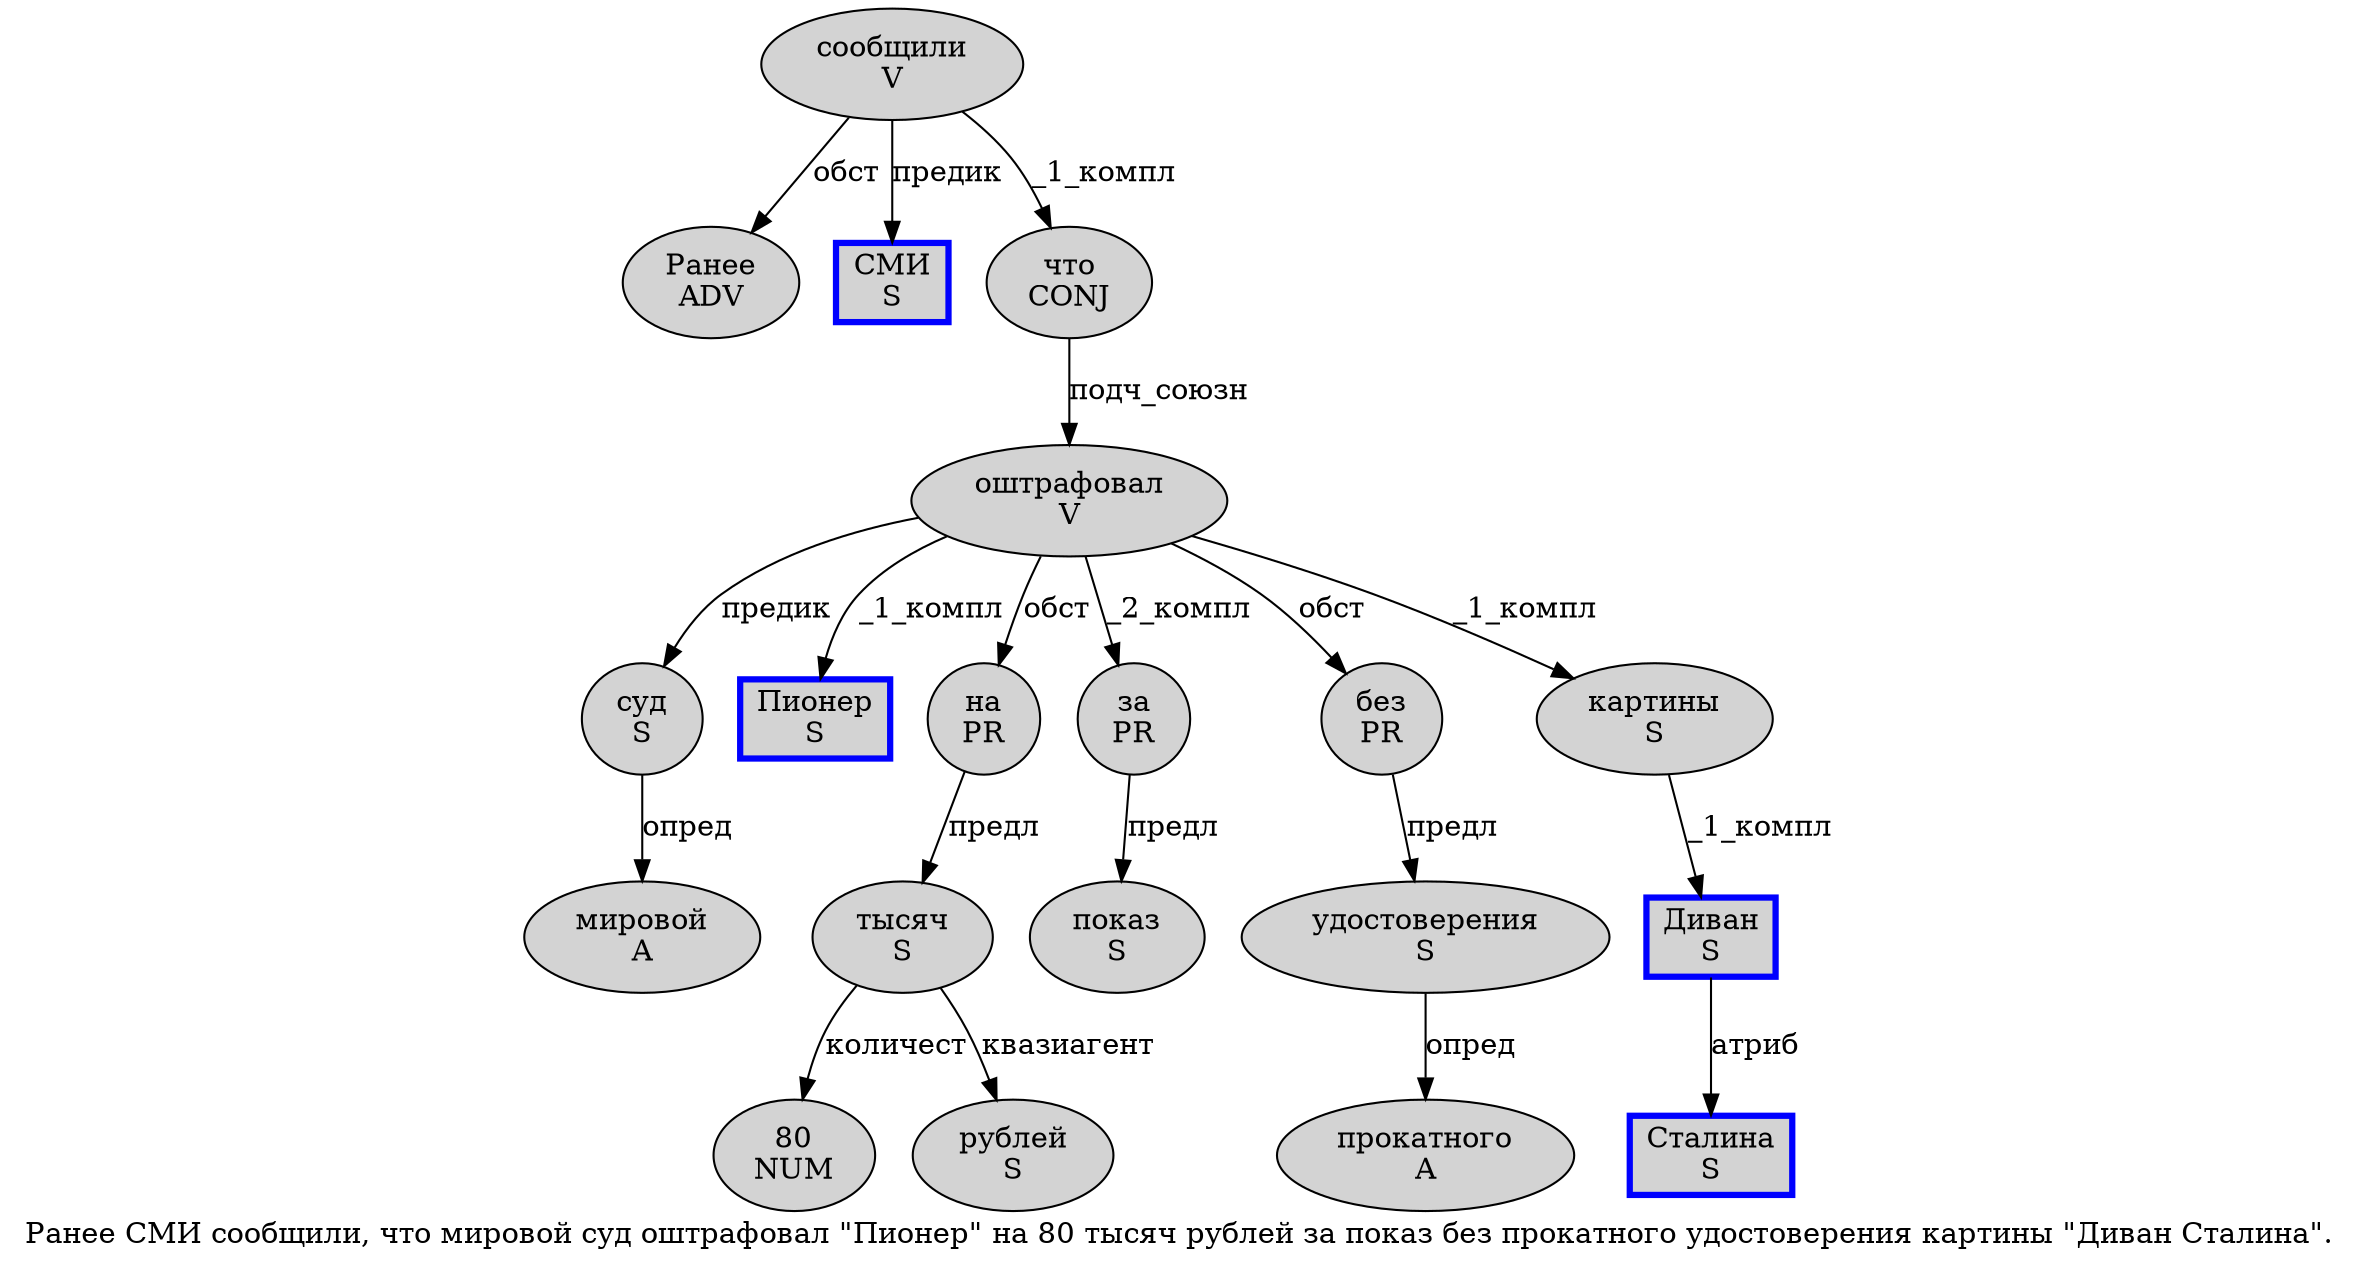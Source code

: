 digraph SENTENCE_419 {
	graph [label="Ранее СМИ сообщили, что мировой суд оштрафовал \"Пионер\" на 80 тысяч рублей за показ без прокатного удостоверения картины \"Диван Сталина\"."]
	node [style=filled]
		0 [label="Ранее
ADV" color="" fillcolor=lightgray penwidth=1 shape=ellipse]
		1 [label="СМИ
S" color=blue fillcolor=lightgray penwidth=3 shape=box]
		2 [label="сообщили
V" color="" fillcolor=lightgray penwidth=1 shape=ellipse]
		4 [label="что
CONJ" color="" fillcolor=lightgray penwidth=1 shape=ellipse]
		5 [label="мировой
A" color="" fillcolor=lightgray penwidth=1 shape=ellipse]
		6 [label="суд
S" color="" fillcolor=lightgray penwidth=1 shape=ellipse]
		7 [label="оштрафовал
V" color="" fillcolor=lightgray penwidth=1 shape=ellipse]
		9 [label="Пионер
S" color=blue fillcolor=lightgray penwidth=3 shape=box]
		11 [label="на
PR" color="" fillcolor=lightgray penwidth=1 shape=ellipse]
		12 [label="80
NUM" color="" fillcolor=lightgray penwidth=1 shape=ellipse]
		13 [label="тысяч
S" color="" fillcolor=lightgray penwidth=1 shape=ellipse]
		14 [label="рублей
S" color="" fillcolor=lightgray penwidth=1 shape=ellipse]
		15 [label="за
PR" color="" fillcolor=lightgray penwidth=1 shape=ellipse]
		16 [label="показ
S" color="" fillcolor=lightgray penwidth=1 shape=ellipse]
		17 [label="без
PR" color="" fillcolor=lightgray penwidth=1 shape=ellipse]
		18 [label="прокатного
A" color="" fillcolor=lightgray penwidth=1 shape=ellipse]
		19 [label="удостоверения
S" color="" fillcolor=lightgray penwidth=1 shape=ellipse]
		20 [label="картины
S" color="" fillcolor=lightgray penwidth=1 shape=ellipse]
		22 [label="Диван
S" color=blue fillcolor=lightgray penwidth=3 shape=box]
		23 [label="Сталина
S" color=blue fillcolor=lightgray penwidth=3 shape=box]
			2 -> 0 [label="обст"]
			2 -> 1 [label="предик"]
			2 -> 4 [label="_1_компл"]
			4 -> 7 [label="подч_союзн"]
			13 -> 12 [label="количест"]
			13 -> 14 [label="квазиагент"]
			22 -> 23 [label="атриб"]
			17 -> 19 [label="предл"]
			15 -> 16 [label="предл"]
			19 -> 18 [label="опред"]
			6 -> 5 [label="опред"]
			11 -> 13 [label="предл"]
			7 -> 6 [label="предик"]
			7 -> 9 [label="_1_компл"]
			7 -> 11 [label="обст"]
			7 -> 15 [label="_2_компл"]
			7 -> 17 [label="обст"]
			7 -> 20 [label="_1_компл"]
			20 -> 22 [label="_1_компл"]
}
